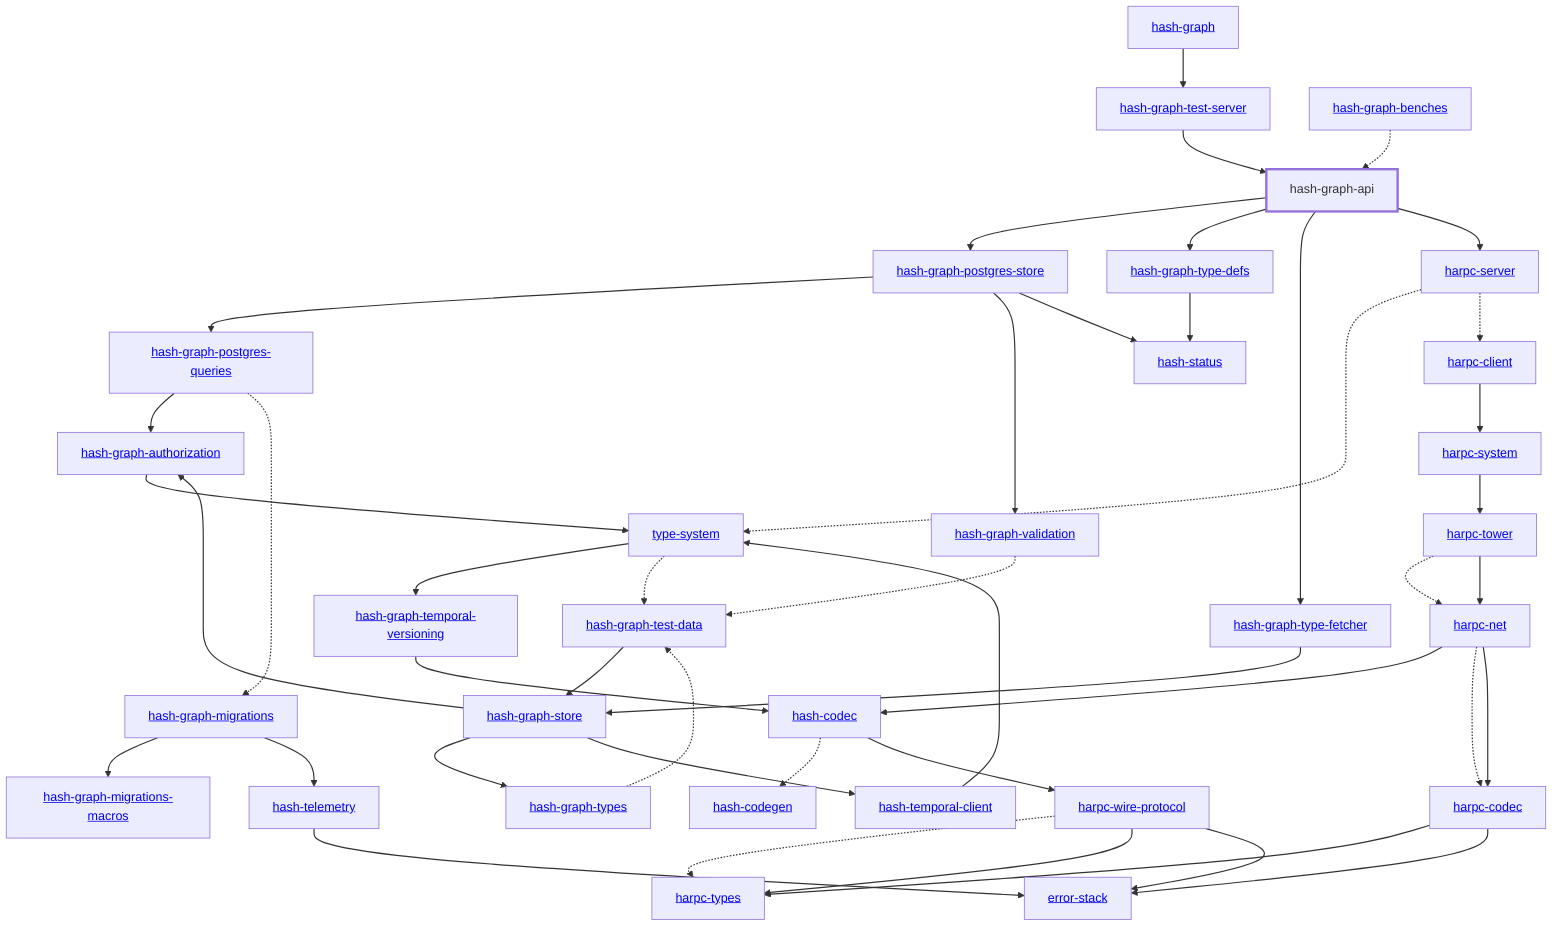 graph TD
    linkStyle default stroke-width:1.5px
    classDef default stroke-width:1px
    classDef root stroke-width:3px
    classDef dev stroke-width:1px
    classDef build stroke-width:1px
    %% Legend
    %% --> : Normal dependency
    %% -.-> : Dev dependency
    %% ---> : Build dependency
    0[<a href="../hash_graph/index.html">hash-graph</a>]
    1[<a href="../type_system/index.html">type-system</a>]
    2[<a href="../hash_codec/index.html">hash-codec</a>]
    3[<a href="../hash_codegen/index.html">hash-codegen</a>]
    4[hash-graph-api]
    class 4 root
    5[<a href="../hash_graph_authorization/index.html">hash-graph-authorization</a>]
    6[<a href="../hash_graph_migrations/index.html">hash-graph-migrations</a>]
    7[<a href="../hash_graph_migrations_macros/index.html">hash-graph-migrations-macros</a>]
    8[<a href="../hash_graph_postgres_queries/index.html">hash-graph-postgres-queries</a>]
    9[<a href="../hash_graph_postgres_store/index.html">hash-graph-postgres-store</a>]
    10[<a href="../hash_graph_store/index.html">hash-graph-store</a>]
    11[<a href="../hash_graph_temporal_versioning/index.html">hash-graph-temporal-versioning</a>]
    12[<a href="../hash_graph_test_server/index.html">hash-graph-test-server</a>]
    13[<a href="../hash_graph_type_defs/index.html">hash-graph-type-defs</a>]
    14[<a href="../hash_graph_type_fetcher/index.html">hash-graph-type-fetcher</a>]
    15[<a href="../hash_graph_types/index.html">hash-graph-types</a>]
    16[<a href="../hash_graph_validation/index.html">hash-graph-validation</a>]
    17[<a href="../harpc_client/index.html">harpc-client</a>]
    18[<a href="../harpc_codec/index.html">harpc-codec</a>]
    19[<a href="../harpc_net/index.html">harpc-net</a>]
    20[<a href="../harpc_server/index.html">harpc-server</a>]
    21[<a href="../harpc_system/index.html">harpc-system</a>]
    22[<a href="../harpc_tower/index.html">harpc-tower</a>]
    23[<a href="../harpc_types/index.html">harpc-types</a>]
    24[<a href="../harpc_wire_protocol/index.html">harpc-wire-protocol</a>]
    25[<a href="../hash_status/index.html">hash-status</a>]
    26[<a href="../hash_telemetry/index.html">hash-telemetry</a>]
    27[<a href="../hash_temporal_client/index.html">hash-temporal-client</a>]
    28[<a href="../error_stack/index.html">error-stack</a>]
    29[<a href="../hash_graph_benches/index.html">hash-graph-benches</a>]
    30[<a href="../hash_graph_test_data/index.html">hash-graph-test-data</a>]
    0 --> 12
    1 --> 11
    1 -.-> 30
    2 -.-> 3
    2 --> 24
    4 --> 9
    4 --> 13
    4 --> 14
    4 --> 20
    5 --> 1
    6 --> 7
    6 --> 26
    8 --> 5
    8 -.-> 6
    9 --> 8
    9 --> 16
    9 --> 25
    10 --> 5
    10 --> 15
    10 --> 27
    11 --> 2
    12 --> 4
    13 --> 25
    14 --> 10
    15 -.-> 30
    16 -.-> 30
    17 --> 21
    18 --> 23
    18 --> 28
    19 --> 2
    19 -.-> 18
    19 --> 18
    20 -.-> 1
    20 -.-> 17
    21 --> 22
    22 -.-> 19
    22 --> 19
    24 -.-> 23
    24 --> 23
    24 --> 28
    26 --> 28
    27 --> 1
    29 -.-> 4
    30 --> 10